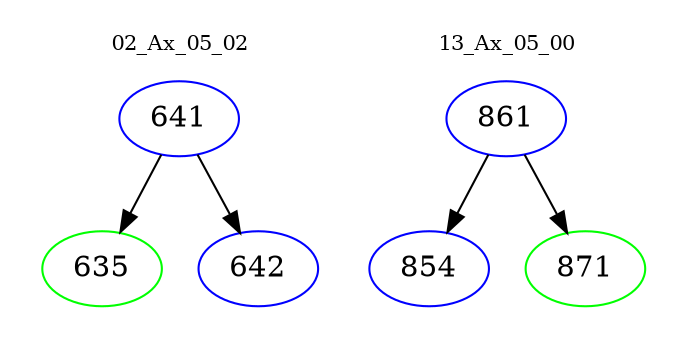 digraph{
subgraph cluster_0 {
color = white
label = "02_Ax_05_02";
fontsize=10;
T0_641 [label="641", color="blue"]
T0_641 -> T0_635 [color="black"]
T0_635 [label="635", color="green"]
T0_641 -> T0_642 [color="black"]
T0_642 [label="642", color="blue"]
}
subgraph cluster_1 {
color = white
label = "13_Ax_05_00";
fontsize=10;
T1_861 [label="861", color="blue"]
T1_861 -> T1_854 [color="black"]
T1_854 [label="854", color="blue"]
T1_861 -> T1_871 [color="black"]
T1_871 [label="871", color="green"]
}
}
